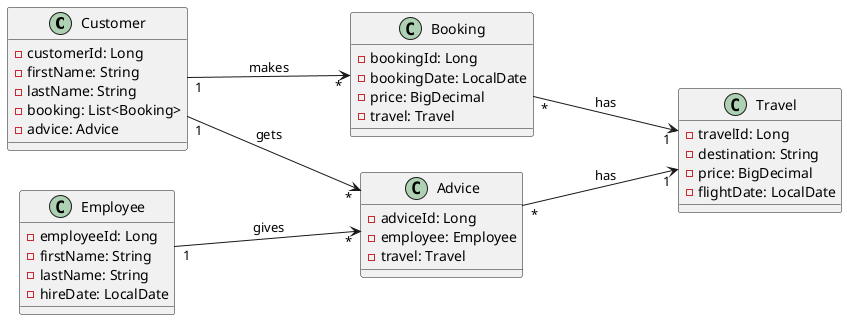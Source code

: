 @startuml
left to right direction

class Customer {
    - customerId: Long
    - firstName: String
    - lastName: String
    - booking: List<Booking>
    - advice: Advice
}

class Employee {
    - employeeId: Long
    - firstName: String
    - lastName: String
    - hireDate: LocalDate
}

class Booking {
    - bookingId: Long
    - bookingDate: LocalDate
    - price: BigDecimal
    - travel: Travel
}

class Advice {
    - adviceId: Long
    - employee: Employee
    - travel: Travel
}

class Travel {
    - travelId: Long
    - destination: String
    - price: BigDecimal
    - flightDate: LocalDate
}


Customer ---> Booking : "1" makes "*"
Customer ---> Advice: "1" gets "*"
Employee ---> Advice: "1" gives "*"
Booking ---> Travel: "*" has "1"
Advice ---> Travel: "*" has "1"
@enduml